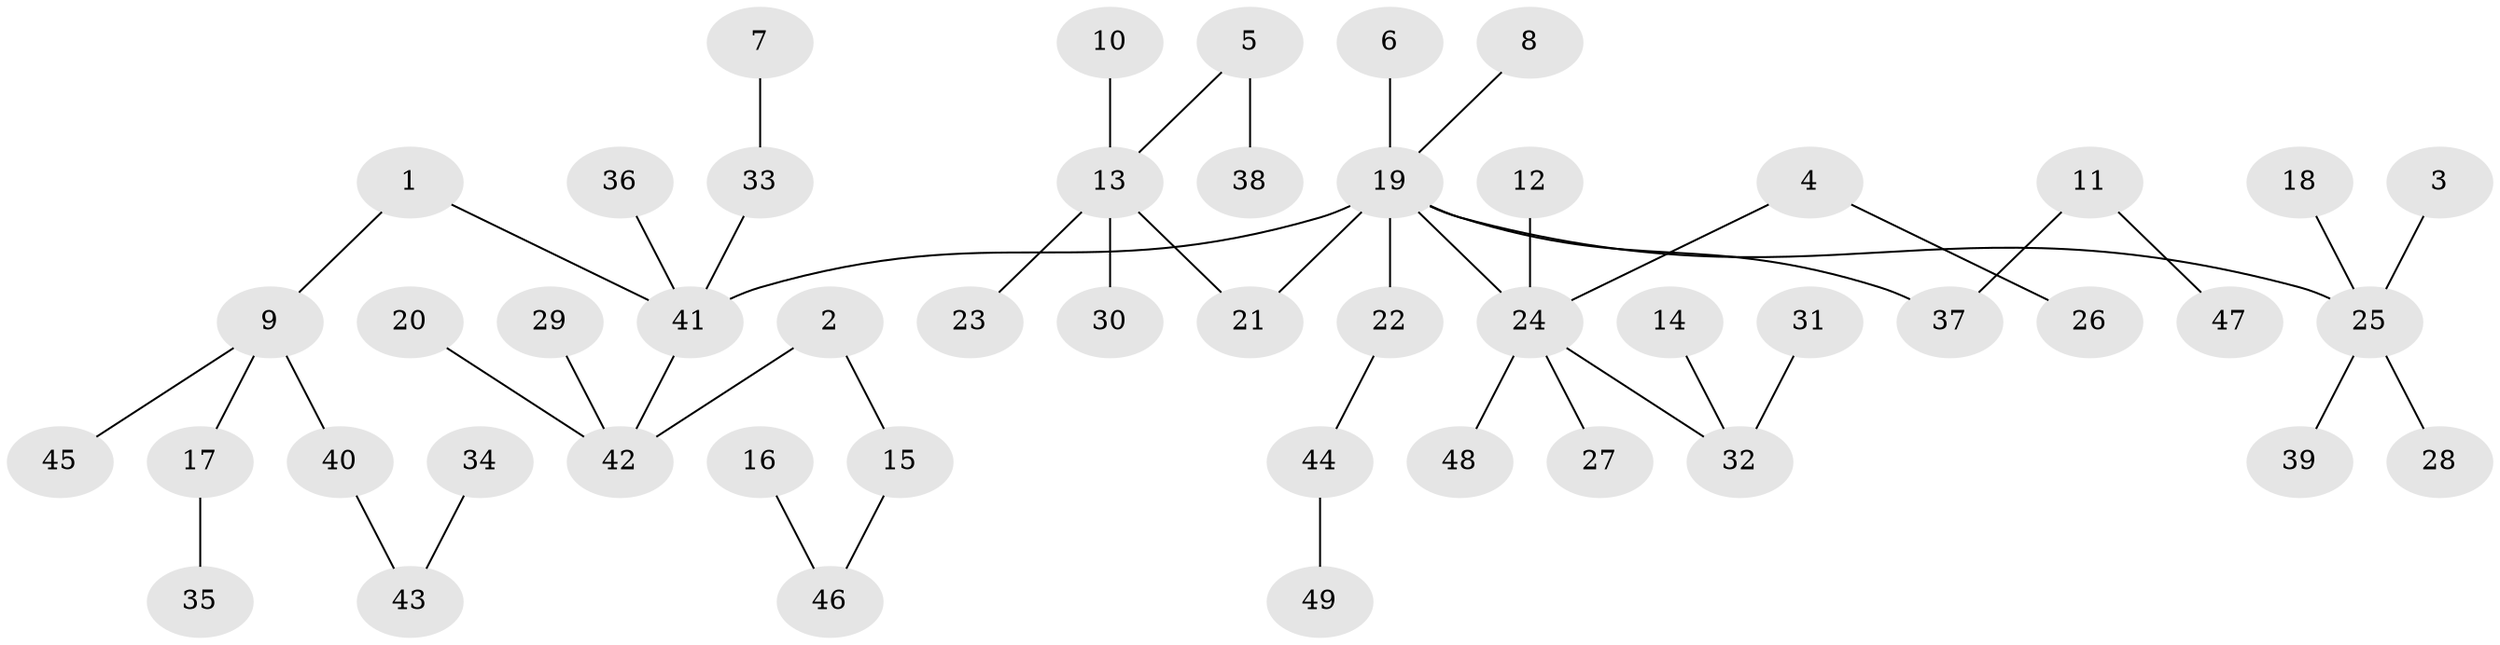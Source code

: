 // original degree distribution, {4: 0.030927835051546393, 7: 0.020618556701030927, 2: 0.21649484536082475, 3: 0.15463917525773196, 9: 0.010309278350515464, 6: 0.030927835051546393, 1: 0.5360824742268041}
// Generated by graph-tools (version 1.1) at 2025/02/03/09/25 03:02:31]
// undirected, 49 vertices, 48 edges
graph export_dot {
graph [start="1"]
  node [color=gray90,style=filled];
  1;
  2;
  3;
  4;
  5;
  6;
  7;
  8;
  9;
  10;
  11;
  12;
  13;
  14;
  15;
  16;
  17;
  18;
  19;
  20;
  21;
  22;
  23;
  24;
  25;
  26;
  27;
  28;
  29;
  30;
  31;
  32;
  33;
  34;
  35;
  36;
  37;
  38;
  39;
  40;
  41;
  42;
  43;
  44;
  45;
  46;
  47;
  48;
  49;
  1 -- 9 [weight=1.0];
  1 -- 41 [weight=1.0];
  2 -- 15 [weight=1.0];
  2 -- 42 [weight=1.0];
  3 -- 25 [weight=1.0];
  4 -- 24 [weight=1.0];
  4 -- 26 [weight=1.0];
  5 -- 13 [weight=1.0];
  5 -- 38 [weight=1.0];
  6 -- 19 [weight=1.0];
  7 -- 33 [weight=1.0];
  8 -- 19 [weight=1.0];
  9 -- 17 [weight=1.0];
  9 -- 40 [weight=1.0];
  9 -- 45 [weight=1.0];
  10 -- 13 [weight=1.0];
  11 -- 37 [weight=1.0];
  11 -- 47 [weight=1.0];
  12 -- 24 [weight=1.0];
  13 -- 21 [weight=1.0];
  13 -- 23 [weight=1.0];
  13 -- 30 [weight=1.0];
  14 -- 32 [weight=1.0];
  15 -- 46 [weight=1.0];
  16 -- 46 [weight=1.0];
  17 -- 35 [weight=1.0];
  18 -- 25 [weight=1.0];
  19 -- 21 [weight=1.0];
  19 -- 22 [weight=1.0];
  19 -- 24 [weight=1.0];
  19 -- 25 [weight=1.0];
  19 -- 37 [weight=1.0];
  19 -- 41 [weight=1.0];
  20 -- 42 [weight=1.0];
  22 -- 44 [weight=1.0];
  24 -- 27 [weight=1.0];
  24 -- 32 [weight=1.0];
  24 -- 48 [weight=1.0];
  25 -- 28 [weight=1.0];
  25 -- 39 [weight=1.0];
  29 -- 42 [weight=1.0];
  31 -- 32 [weight=1.0];
  33 -- 41 [weight=1.0];
  34 -- 43 [weight=1.0];
  36 -- 41 [weight=1.0];
  40 -- 43 [weight=1.0];
  41 -- 42 [weight=1.0];
  44 -- 49 [weight=1.0];
}
